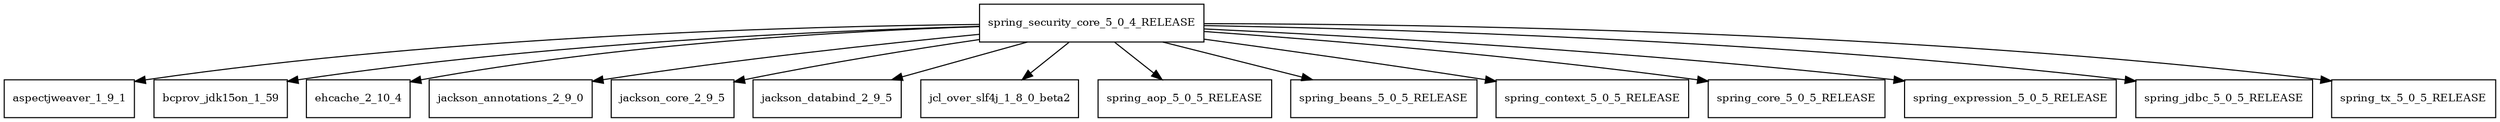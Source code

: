 digraph spring_security_core_5_0_4_RELEASE_dependencies {
  node [shape = box, fontsize=10.0];
  spring_security_core_5_0_4_RELEASE -> aspectjweaver_1_9_1;
  spring_security_core_5_0_4_RELEASE -> bcprov_jdk15on_1_59;
  spring_security_core_5_0_4_RELEASE -> ehcache_2_10_4;
  spring_security_core_5_0_4_RELEASE -> jackson_annotations_2_9_0;
  spring_security_core_5_0_4_RELEASE -> jackson_core_2_9_5;
  spring_security_core_5_0_4_RELEASE -> jackson_databind_2_9_5;
  spring_security_core_5_0_4_RELEASE -> jcl_over_slf4j_1_8_0_beta2;
  spring_security_core_5_0_4_RELEASE -> spring_aop_5_0_5_RELEASE;
  spring_security_core_5_0_4_RELEASE -> spring_beans_5_0_5_RELEASE;
  spring_security_core_5_0_4_RELEASE -> spring_context_5_0_5_RELEASE;
  spring_security_core_5_0_4_RELEASE -> spring_core_5_0_5_RELEASE;
  spring_security_core_5_0_4_RELEASE -> spring_expression_5_0_5_RELEASE;
  spring_security_core_5_0_4_RELEASE -> spring_jdbc_5_0_5_RELEASE;
  spring_security_core_5_0_4_RELEASE -> spring_tx_5_0_5_RELEASE;
}
